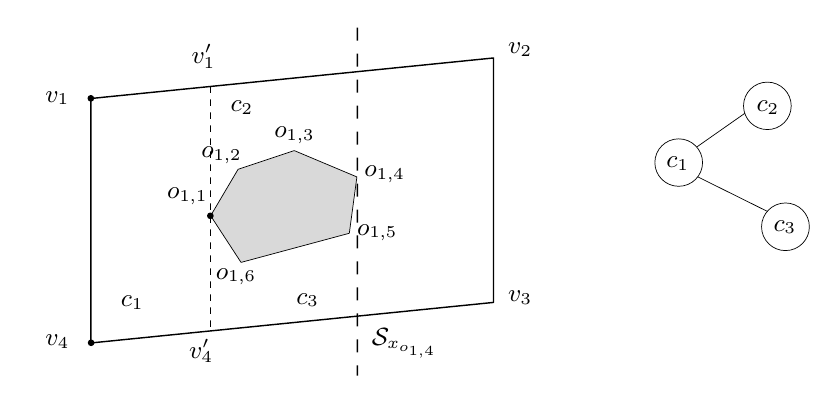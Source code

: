 
\definecolor{cD9D9D9}{RGB}{217,217,217}
\small
\def \globalscale {1.1}
\begin{tikzpicture}[y=0.80pt, x=0.80pt, yscale=-\globalscale, xscale=\globalscale, inner sep=0pt, outer sep=0pt]
\path[draw=black,line join=round,line width=0.512pt] (18.658,29.406) -- (183.987,12.759) -- (183.987,113.138) -- (18.658,129.785) -- (18.658,29.406) -- cycle;

\path[draw=black,fill=black,line join=round,line width=0.512pt] (18.644,28.268) .. controls (19.232,28.268) and (19.709,28.745) .. (19.709,29.334) .. controls (19.709,29.922) and (19.232,30.399) .. (18.644,30.399) .. controls (18.056,30.399) and (17.579,29.922) .. (17.579,29.334) .. controls (17.579,28.745) and (18.056,28.268) .. (18.644,28.268) -- cycle;

\path[draw=black,fill=cD9D9D9,line join=round,line width=0.256pt] (67.836,77.547) -- (79.101,58.483) -- (102.188,50.797) -- (127.894,61.607) -- (124.775,84.743) -- (80.321,96.702) -- (67.836,77.547) -- cycle;

\path[draw=black,fill=black,line join=round,line width=0.512pt] (18.758,128.64) .. controls (19.346,128.64) and (19.823,129.117) .. (19.823,129.705) .. controls (19.823,130.293) and (19.346,130.77) .. (18.758,130.77) .. controls (18.169,130.77) and (17.692,130.293) .. (17.692,129.705) .. controls (17.692,129.117) and (18.169,128.64) .. (18.758,128.64) -- cycle;

\path[cm={{1.0,0.0,0.0,1.0,(0.0,32.0)}}] (0.0,0.0) node[above right] () {$v_1$};

\path[cm={{1.0,0.0,0.0,1.0,(0.0,132.0)}}] (0.0,0.0) node[above right] () {$v_4$};

\path[cm={{1.0,0.0,0.0,1.0,(190.0,12.0)}}] (0.0,0.0) node[above right] () {$v_2$};

\path[cm={{1.0,0.0,0.0,1.0,(190.0,114.0)}}] (0.0,0.0) node[above right] () {$v_3$};

\path[cm={{1.0,0.0,0.0,1.0,(50.0,73.0)}}] (0.0,0.0) node[above right] () {$o_{1,1}$};

\path[cm={{1.0,0.0,0.0,1.0,(64.0,56.0)}}] (0.0,0.0) node[above right] () {$o_{1,2}$};

\path[cm={{1.0,0.0,0.0,1.0,(94.0,48.0)}}] (0.0,0.0) node[above right] () {$o_{1,3}$};

\path[cm={{1.0,0.0,0.0,1.0,(131.0,64.0)}}] (0.0,0.0) node[above right] () {$o_{1,4}$};

\path[cm={{1.0,0.0,0.0,1.0,(128.0,88.0)}}] (0.0,0.0) node[above right] () {$o_{1,5}$};

\path[cm={{1.0,0.0,0.0,1.0,(70.0,106.0)}}] (0.0,0.0) node[above right] () {$o_{1,6}$};

\path[fill=black,line join=round,line width=0.256pt] (128.396,10.987) -- (128.396,16.32) -- (127.756,16.32) -- (127.756,10.987) -- (128.396,10.987) -- cycle(128.396,21.653) -- (128.396,26.987) -- (127.756,26.987) -- (127.756,21.653) -- (128.396,21.653) -- cycle(128.396,32.32) -- (128.396,37.653) -- (127.756,37.653) -- (127.756,32.32) -- (128.396,32.32) -- cycle(128.396,42.987) -- (128.396,48.32) -- (127.756,48.32) -- (127.756,42.987) -- (128.396,42.987) -- cycle(128.396,53.653) -- (128.396,58.987) -- (127.756,58.987) -- (127.756,53.653) -- (128.396,53.653) -- cycle(128.396,64.32) -- (128.396,69.653) -- (127.756,69.653) -- (127.756,64.32) -- (128.396,64.32) -- cycle(128.396,74.987) -- (128.396,80.32) -- (127.756,80.32) -- (127.756,74.987) -- (128.396,74.987) -- cycle(128.396,85.653) -- (128.396,90.987) -- (127.756,90.987) -- (127.756,85.653) -- (128.396,85.653) -- cycle(128.396,96.32) -- (128.396,101.653) -- (127.756,101.653) -- (127.756,96.32) -- (128.396,96.32) -- cycle(128.396,106.987) -- (128.396,112.32) -- (127.756,112.32) -- (127.756,106.987) -- (128.396,106.987) -- cycle(128.396,117.653) -- (128.396,122.987) -- (127.756,122.987) -- (127.756,117.653) -- (128.396,117.653) -- cycle(128.396,128.32) -- (128.396,133.653) -- (127.756,133.653) -- (127.756,128.32) -- (128.396,128.32) -- cycle(128.396,138.987) -- (128.396,143.215) -- (127.756,143.215) -- (127.756,138.987) -- (128.396,138.987) -- cycle(128.396,0.32) -- (128.396,5.653) -- (127.756,5.653) -- (127.756,0.32) -- (128.396,0.32) -- cycle;

\path[fill=black,line join=round,line width=0.256pt] (67.951,29.799) -- (67.951,32.466) -- (67.631,32.466) -- (67.631,29.799) -- (67.951,29.799) -- cycle(67.951,35.133) -- (67.951,37.8) -- (67.631,37.8) -- (67.631,35.133) -- (67.951,35.133) -- cycle(67.951,40.466) -- (67.951,43.133) -- (67.631,43.133) -- (67.631,40.466) -- (67.951,40.466) -- cycle(67.951,45.8) -- (67.951,48.466) -- (67.631,48.466) -- (67.631,45.8) -- (67.951,45.8) -- cycle(67.951,51.133) -- (67.951,53.8) -- (67.631,53.8) -- (67.631,51.133) -- (67.951,51.133) -- cycle(67.951,56.466) -- (67.951,59.133) -- (67.631,59.133) -- (67.631,56.466) -- (67.951,56.466) -- cycle(67.951,61.8) -- (67.951,64.466) -- (67.631,64.466) -- (67.631,61.8) -- (67.951,61.8) -- cycle(67.951,67.133) -- (67.951,69.799) -- (67.631,69.799) -- (67.631,67.133) -- (67.951,67.133) -- cycle(67.951,72.466) -- (67.951,75.133) -- (67.631,75.133) -- (67.631,72.466) -- (67.951,72.466) -- cycle(67.951,77.799) -- (67.951,80.466) -- (67.631,80.466) -- (67.631,77.799) -- (67.951,77.799) -- cycle(67.951,83.133) -- (67.951,85.799) -- (67.631,85.799) -- (67.631,83.133) -- (67.951,83.133) -- cycle(67.951,88.466) -- (67.951,91.133) -- (67.631,91.133) -- (67.631,88.466) -- (67.951,88.466) -- cycle(67.951,93.799) -- (67.951,96.466) -- (67.631,96.466) -- (67.631,93.799) -- (67.951,93.799) -- cycle(67.951,99.133) -- (67.951,101.8) -- (67.631,101.8) -- (67.631,99.133) -- (67.951,99.133) -- cycle(67.951,104.466) -- (67.951,107.133) -- (67.631,107.133) -- (67.631,104.466) -- (67.951,104.466) -- cycle(67.951,109.8) -- (67.951,112.466) -- (67.631,112.466) -- (67.631,109.8) -- (67.951,109.8) -- cycle(67.951,115.133) -- (67.951,117.8) -- (67.631,117.8) -- (67.631,115.133) -- (67.951,115.133) -- cycle(67.951,120.466) -- (67.951,123.133) -- (67.631,123.133) -- (67.631,120.466) -- (67.951,120.466) -- cycle(67.951,24.466) -- (67.951,27.133) -- (67.631,27.133) -- (67.631,24.466) -- (67.951,24.466) -- cycle;



\path[draw=black,fill=black,line join=round,line width=0.512pt] (67.72,76.512) .. controls (68.308,76.512) and (68.785,76.989) .. (68.785,77.577) .. controls (68.785,78.166) and (68.308,78.643) .. (67.72,78.643) .. controls (67.131,78.643) and (66.654,78.166) .. (66.654,77.577) .. controls (66.654,76.989) and (67.131,76.512) .. (67.72,76.512) -- cycle;



\path[cm={{1.0,0.0,0.0,1.0,(134.0,136.0)}}] (0.0,0.0) node[above right] () {$\mathcal{S}_{x_{o_{1,4}}}$};



\path[cm={{1.0,0.0,0.0,1.0,(60.0,17.0)}}] (0.0,0.0) node[above right] () {$v_1'$};



\path[cm={{1.0,0.0,0.0,1.0,(59.0,138.0)}}] (0.0,0.0) node[above right] () {$v_4'$};



\path[draw=black,line join=round,line width=0.256pt] (260.033,45.969) .. controls (265.441,45.969) and (269.825,50.331) .. (269.825,55.711) .. controls (269.825,61.091) and (265.441,65.453) .. (260.033,65.453) .. controls (254.625,65.453) and (250.241,61.091) .. (250.241,55.711) .. controls (250.241,50.331) and (254.625,45.969) .. (260.033,45.969) -- cycle;



\path[cm={{1.0,0.0,0.0,1.0,(255.0,59.0)}}] (0.0,0.0) node[above right] () {$c_1$};



\path[draw=black,line join=round,line width=0.256pt] (303.87,82.076) ellipse (0.276cm and 0.275cm);



\path[cm={{1.0,0.0,0.0,1.0,(299.0,85.0)}}] (0.0,0.0) node[above right] () {$c_3$};



\path[draw=black,line join=round,line width=0.256pt] (296.443,22.679) .. controls (301.85,22.679) and (306.234,27.04) .. (306.234,32.42) .. controls (306.234,37.801) and (301.85,42.162) .. (296.443,42.162) .. controls (291.035,42.162) and (286.651,37.801) .. (286.651,32.42) .. controls (286.651,27.04) and (291.035,22.679) .. (296.443,22.679) -- cycle;

\path[cm={{1.0,0.0,0.0,1.0,(292.0,36.0)}}] (0.0,0.0) node[above right] () {$c_2$};

\path[draw=black,line join=round,line width=0.256pt] (267.99,61.641) -- (296.523,75.8);

\path[draw=black,line join=round,line width=0.256pt] (267.51,49.269) -- (287.19,35.482);

\path[cm={{1.0,0.0,0.0,1.0,(31.0,116.0)}}] (0.0,0.0) node[above right] () {$c_1$};

\path[cm={{1.0,0.0,0.0,1.0,(76.0,36.0)}}] (0.0,0.0) node[above right] () {$c_2$};

\path[cm={{1.0,0.0,0.0,1.0,(103.0,115.0)}}] (0.0,0.0) node[above right] () {$c_3$};

\end{tikzpicture}

